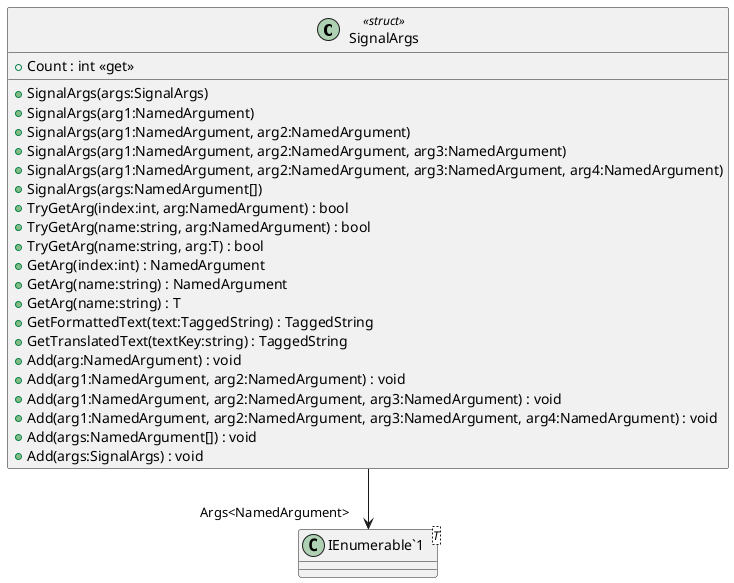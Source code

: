 @startuml
class SignalArgs <<struct>> {
    + Count : int <<get>>
    + SignalArgs(args:SignalArgs)
    + SignalArgs(arg1:NamedArgument)
    + SignalArgs(arg1:NamedArgument, arg2:NamedArgument)
    + SignalArgs(arg1:NamedArgument, arg2:NamedArgument, arg3:NamedArgument)
    + SignalArgs(arg1:NamedArgument, arg2:NamedArgument, arg3:NamedArgument, arg4:NamedArgument)
    + SignalArgs(args:NamedArgument[])
    + TryGetArg(index:int, arg:NamedArgument) : bool
    + TryGetArg(name:string, arg:NamedArgument) : bool
    + TryGetArg(name:string, arg:T) : bool
    + GetArg(index:int) : NamedArgument
    + GetArg(name:string) : NamedArgument
    + GetArg(name:string) : T
    + GetFormattedText(text:TaggedString) : TaggedString
    + GetTranslatedText(textKey:string) : TaggedString
    + Add(arg:NamedArgument) : void
    + Add(arg1:NamedArgument, arg2:NamedArgument) : void
    + Add(arg1:NamedArgument, arg2:NamedArgument, arg3:NamedArgument) : void
    + Add(arg1:NamedArgument, arg2:NamedArgument, arg3:NamedArgument, arg4:NamedArgument) : void
    + Add(args:NamedArgument[]) : void
    + Add(args:SignalArgs) : void
}
class "IEnumerable`1"<T> {
}
SignalArgs --> "Args<NamedArgument>" "IEnumerable`1"
@enduml
